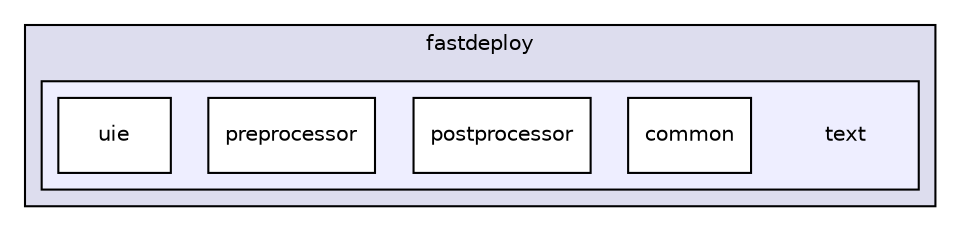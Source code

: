 digraph "/build/FastDeploy/fastdeploy/text" {
  compound=true
  node [ fontsize="10", fontname="Helvetica"];
  edge [ labelfontsize="10", labelfontname="Helvetica"];
  subgraph clusterdir_8d8bcaa4a1ea2c1dd055659904dbf261 {
    graph [ bgcolor="#ddddee", pencolor="black", label="fastdeploy" fontname="Helvetica", fontsize="10", URL="dir_8d8bcaa4a1ea2c1dd055659904dbf261.html"]
  subgraph clusterdir_f2fa4ae92b2ea4d21d1ef517eced9e57 {
    graph [ bgcolor="#eeeeff", pencolor="black", label="" URL="dir_f2fa4ae92b2ea4d21d1ef517eced9e57.html"];
    dir_f2fa4ae92b2ea4d21d1ef517eced9e57 [shape=plaintext label="text"];
    dir_2e7286422b0471b3673fdde7652c7b7f [shape=box label="common" color="black" fillcolor="white" style="filled" URL="dir_2e7286422b0471b3673fdde7652c7b7f.html"];
    dir_ec03fc8fa08da16d16c0bdde19a99902 [shape=box label="postprocessor" color="black" fillcolor="white" style="filled" URL="dir_ec03fc8fa08da16d16c0bdde19a99902.html"];
    dir_2dae5fc6058ff274a07b6f0c1b7ee5ae [shape=box label="preprocessor" color="black" fillcolor="white" style="filled" URL="dir_2dae5fc6058ff274a07b6f0c1b7ee5ae.html"];
    dir_8dd8fe69f9a062ab5d183c5bca0b0f9f [shape=box label="uie" color="black" fillcolor="white" style="filled" URL="dir_8dd8fe69f9a062ab5d183c5bca0b0f9f.html"];
  }
  }
}
